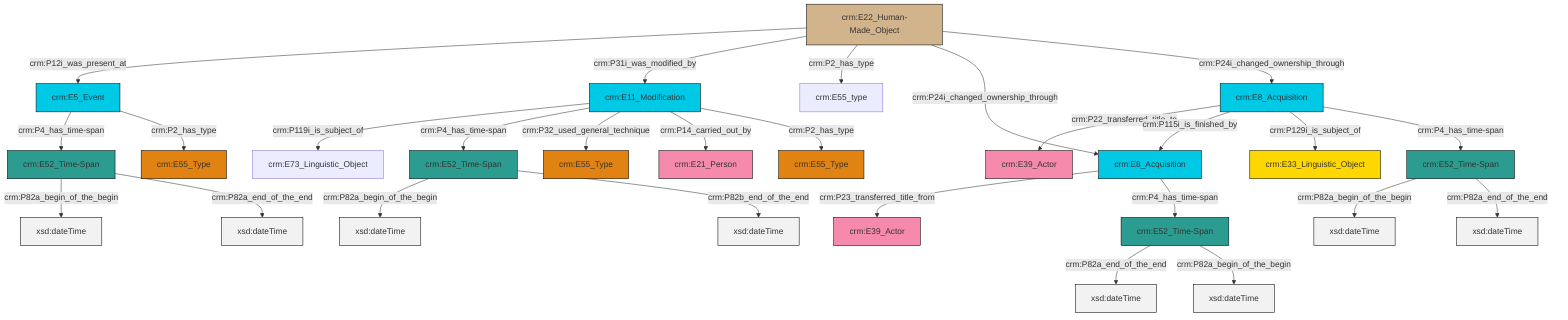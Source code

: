 graph TD
classDef Literal fill:#f2f2f2,stroke:#000000;
classDef CRM_Entity fill:#FFFFFF,stroke:#000000;
classDef Temporal_Entity fill:#00C9E6, stroke:#000000;
classDef Type fill:#E18312, stroke:#000000;
classDef Time-Span fill:#2C9C91, stroke:#000000;
classDef Appellation fill:#FFEB7F, stroke:#000000;
classDef Place fill:#008836, stroke:#000000;
classDef Persistent_Item fill:#B266B2, stroke:#000000;
classDef Conceptual_Object fill:#FFD700, stroke:#000000;
classDef Physical_Thing fill:#D2B48C, stroke:#000000;
classDef Actor fill:#f58aad, stroke:#000000;
classDef PC_Classes fill:#4ce600, stroke:#000000;
classDef Multi fill:#cccccc,stroke:#000000;

2["crm:E8_Acquisition"]:::Temporal_Entity -->|crm:P22_transferred_title_to| 0["crm:E39_Actor"]:::Actor
3["crm:E52_Time-Span"]:::Time-Span -->|crm:P82a_begin_of_the_begin| 4[xsd:dateTime]:::Literal
5["crm:E22_Human-Made_Object"]:::Physical_Thing -->|crm:P12i_was_present_at| 6["crm:E5_Event"]:::Temporal_Entity
6["crm:E5_Event"]:::Temporal_Entity -->|crm:P4_has_time-span| 9["crm:E52_Time-Span"]:::Time-Span
10["crm:E52_Time-Span"]:::Time-Span -->|crm:P82a_end_of_the_end| 12[xsd:dateTime]:::Literal
5["crm:E22_Human-Made_Object"]:::Physical_Thing -->|crm:P31i_was_modified_by| 14["crm:E11_Modification"]:::Temporal_Entity
15["crm:E52_Time-Span"]:::Time-Span -->|crm:P82a_begin_of_the_begin| 16[xsd:dateTime]:::Literal
7["crm:E8_Acquisition"]:::Temporal_Entity -->|crm:P23_transferred_title_from| 17["crm:E39_Actor"]:::Actor
5["crm:E22_Human-Made_Object"]:::Physical_Thing -->|crm:P2_has_type| 18["crm:E55_type"]:::Default
5["crm:E22_Human-Made_Object"]:::Physical_Thing -->|crm:P24i_changed_ownership_through| 7["crm:E8_Acquisition"]:::Temporal_Entity
15["crm:E52_Time-Span"]:::Time-Span -->|crm:P82b_end_of_the_end| 22[xsd:dateTime]:::Literal
14["crm:E11_Modification"]:::Temporal_Entity -->|crm:P119i_is_subject_of| 20["crm:E73_Linguistic_Object"]:::Default
14["crm:E11_Modification"]:::Temporal_Entity -->|crm:P4_has_time-span| 15["crm:E52_Time-Span"]:::Time-Span
2["crm:E8_Acquisition"]:::Temporal_Entity -->|crm:P115i_is_finished_by| 7["crm:E8_Acquisition"]:::Temporal_Entity
5["crm:E22_Human-Made_Object"]:::Physical_Thing -->|crm:P24i_changed_ownership_through| 2["crm:E8_Acquisition"]:::Temporal_Entity
3["crm:E52_Time-Span"]:::Time-Span -->|crm:P82a_end_of_the_end| 31[xsd:dateTime]:::Literal
7["crm:E8_Acquisition"]:::Temporal_Entity -->|crm:P4_has_time-span| 10["crm:E52_Time-Span"]:::Time-Span
2["crm:E8_Acquisition"]:::Temporal_Entity -->|crm:P129i_is_subject_of| 35["crm:E33_Linguistic_Object"]:::Conceptual_Object
2["crm:E8_Acquisition"]:::Temporal_Entity -->|crm:P4_has_time-span| 3["crm:E52_Time-Span"]:::Time-Span
9["crm:E52_Time-Span"]:::Time-Span -->|crm:P82a_begin_of_the_begin| 36[xsd:dateTime]:::Literal
6["crm:E5_Event"]:::Temporal_Entity -->|crm:P2_has_type| 33["crm:E55_Type"]:::Type
9["crm:E52_Time-Span"]:::Time-Span -->|crm:P82a_end_of_the_end| 38[xsd:dateTime]:::Literal
14["crm:E11_Modification"]:::Temporal_Entity -->|crm:P32_used_general_technique| 39["crm:E55_Type"]:::Type
14["crm:E11_Modification"]:::Temporal_Entity -->|crm:P14_carried_out_by| 27["crm:E21_Person"]:::Actor
14["crm:E11_Modification"]:::Temporal_Entity -->|crm:P2_has_type| 24["crm:E55_Type"]:::Type
10["crm:E52_Time-Span"]:::Time-Span -->|crm:P82a_begin_of_the_begin| 42[xsd:dateTime]:::Literal